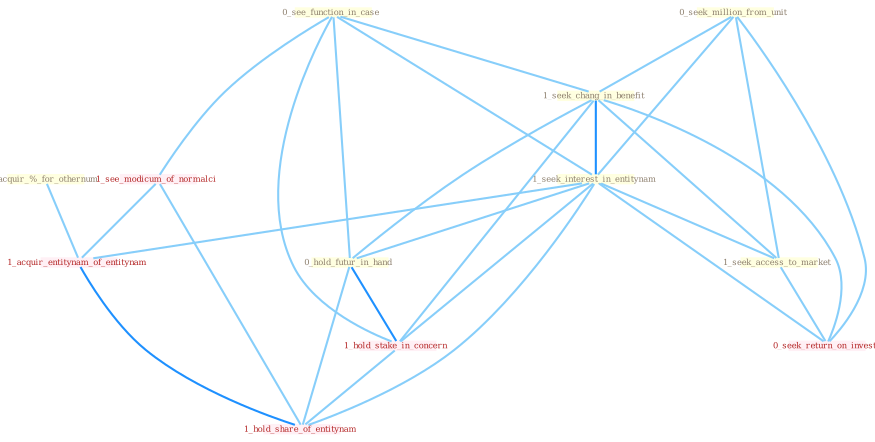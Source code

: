 Graph G{ 
    node
    [shape=polygon,style=filled,width=.5,height=.06,color="#BDFCC9",fixedsize=true,fontsize=4,
    fontcolor="#2f4f4f"];
    {node
    [color="#ffffe0", fontcolor="#8b7d6b"] "0_acquir_%_for_othernum " "0_seek_million_from_unit " "0_see_function_in_case " "1_seek_chang_in_benefit " "1_seek_interest_in_entitynam " "0_hold_futur_in_hand " "1_seek_access_to_market "}
{node [color="#fff0f5", fontcolor="#b22222"] "1_hold_stake_in_concern " "0_seek_return_on_invest " "1_see_modicum_of_normalci " "1_acquir_entitynam_of_entitynam " "1_hold_share_of_entitynam "}
edge [color="#B0E2FF"];

	"0_acquir_%_for_othernum " -- "1_acquir_entitynam_of_entitynam " [w="1", color="#87cefa" ];
	"0_seek_million_from_unit " -- "1_seek_chang_in_benefit " [w="1", color="#87cefa" ];
	"0_seek_million_from_unit " -- "1_seek_interest_in_entitynam " [w="1", color="#87cefa" ];
	"0_seek_million_from_unit " -- "1_seek_access_to_market " [w="1", color="#87cefa" ];
	"0_seek_million_from_unit " -- "0_seek_return_on_invest " [w="1", color="#87cefa" ];
	"0_see_function_in_case " -- "1_seek_chang_in_benefit " [w="1", color="#87cefa" ];
	"0_see_function_in_case " -- "1_seek_interest_in_entitynam " [w="1", color="#87cefa" ];
	"0_see_function_in_case " -- "0_hold_futur_in_hand " [w="1", color="#87cefa" ];
	"0_see_function_in_case " -- "1_hold_stake_in_concern " [w="1", color="#87cefa" ];
	"0_see_function_in_case " -- "1_see_modicum_of_normalci " [w="1", color="#87cefa" ];
	"1_seek_chang_in_benefit " -- "1_seek_interest_in_entitynam " [w="2", color="#1e90ff" , len=0.8];
	"1_seek_chang_in_benefit " -- "0_hold_futur_in_hand " [w="1", color="#87cefa" ];
	"1_seek_chang_in_benefit " -- "1_seek_access_to_market " [w="1", color="#87cefa" ];
	"1_seek_chang_in_benefit " -- "1_hold_stake_in_concern " [w="1", color="#87cefa" ];
	"1_seek_chang_in_benefit " -- "0_seek_return_on_invest " [w="1", color="#87cefa" ];
	"1_seek_interest_in_entitynam " -- "0_hold_futur_in_hand " [w="1", color="#87cefa" ];
	"1_seek_interest_in_entitynam " -- "1_seek_access_to_market " [w="1", color="#87cefa" ];
	"1_seek_interest_in_entitynam " -- "1_hold_stake_in_concern " [w="1", color="#87cefa" ];
	"1_seek_interest_in_entitynam " -- "0_seek_return_on_invest " [w="1", color="#87cefa" ];
	"1_seek_interest_in_entitynam " -- "1_acquir_entitynam_of_entitynam " [w="1", color="#87cefa" ];
	"1_seek_interest_in_entitynam " -- "1_hold_share_of_entitynam " [w="1", color="#87cefa" ];
	"0_hold_futur_in_hand " -- "1_hold_stake_in_concern " [w="2", color="#1e90ff" , len=0.8];
	"0_hold_futur_in_hand " -- "1_hold_share_of_entitynam " [w="1", color="#87cefa" ];
	"1_seek_access_to_market " -- "0_seek_return_on_invest " [w="1", color="#87cefa" ];
	"1_hold_stake_in_concern " -- "1_hold_share_of_entitynam " [w="1", color="#87cefa" ];
	"1_see_modicum_of_normalci " -- "1_acquir_entitynam_of_entitynam " [w="1", color="#87cefa" ];
	"1_see_modicum_of_normalci " -- "1_hold_share_of_entitynam " [w="1", color="#87cefa" ];
	"1_acquir_entitynam_of_entitynam " -- "1_hold_share_of_entitynam " [w="2", color="#1e90ff" , len=0.8];
}